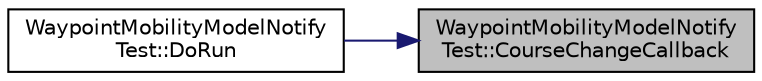 digraph "WaypointMobilityModelNotifyTest::CourseChangeCallback"
{
 // LATEX_PDF_SIZE
  edge [fontname="Helvetica",fontsize="10",labelfontname="Helvetica",labelfontsize="10"];
  node [fontname="Helvetica",fontsize="10",shape=record];
  rankdir="RL";
  Node1 [label="WaypointMobilityModelNotify\lTest::CourseChangeCallback",height=0.2,width=0.4,color="black", fillcolor="grey75", style="filled", fontcolor="black",tooltip="Course change callback."];
  Node1 -> Node2 [dir="back",color="midnightblue",fontsize="10",style="solid",fontname="Helvetica"];
  Node2 [label="WaypointMobilityModelNotify\lTest::DoRun",height=0.2,width=0.4,color="black", fillcolor="white", style="filled",URL="$class_waypoint_mobility_model_notify_test.html#a3806dd9c9361141fade8ce51021e33ff",tooltip="Implementation to actually run this TestCase."];
}
